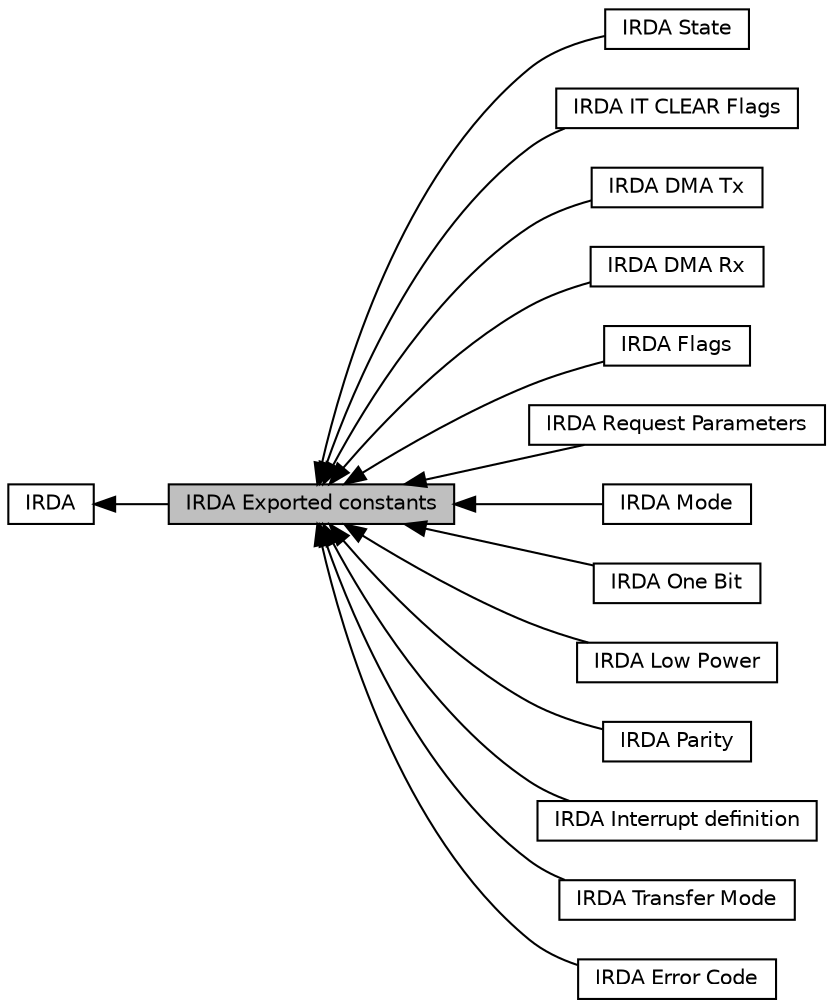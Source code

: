digraph "IRDA Exported constants"
{
  edge [fontname="Helvetica",fontsize="10",labelfontname="Helvetica",labelfontsize="10"];
  node [fontname="Helvetica",fontsize="10",shape=record];
  rankdir=LR;
  Node6 [label="IRDA State",height=0.2,width=0.4,color="black", fillcolor="white", style="filled",URL="$group___i_r_d_a___state.html"];
  Node13 [label="IRDA IT CLEAR Flags",height=0.2,width=0.4,color="black", fillcolor="white", style="filled",URL="$group___i_r_d_a___i_t___c_l_e_a_r___flags.html"];
  Node9 [label="IRDA DMA Tx",height=0.2,width=0.4,color="black", fillcolor="white", style="filled",URL="$group___i_r_d_a___d_m_a___tx.html"];
  Node10 [label="IRDA DMA Rx",height=0.2,width=0.4,color="black", fillcolor="white", style="filled",URL="$group___i_r_d_a___d_m_a___rx.html"];
  Node11 [label="IRDA Flags",height=0.2,width=0.4,color="black", fillcolor="white", style="filled",URL="$group___i_r_d_a___flags.html",tooltip="   Elements values convention: 0xXXXX  "];
  Node1 [label="IRDA",height=0.2,width=0.4,color="black", fillcolor="white", style="filled",URL="$group___i_r_d_a.html",tooltip="HAL IRDA module driver. "];
  Node14 [label="IRDA Request Parameters",height=0.2,width=0.4,color="black", fillcolor="white", style="filled",URL="$group___i_r_d_a___request___parameters.html"];
  Node7 [label="IRDA Mode",height=0.2,width=0.4,color="black", fillcolor="white", style="filled",URL="$group___i_r_d_a___mode.html"];
  Node0 [label="IRDA Exported constants",height=0.2,width=0.4,color="black", fillcolor="grey75", style="filled", fontcolor="black"];
  Node8 [label="IRDA One Bit",height=0.2,width=0.4,color="black", fillcolor="white", style="filled",URL="$group___i_r_d_a___one___bit.html"];
  Node5 [label="IRDA Low Power",height=0.2,width=0.4,color="black", fillcolor="white", style="filled",URL="$group___i_r_d_a___low___power.html"];
  Node3 [label="IRDA Parity",height=0.2,width=0.4,color="black", fillcolor="white", style="filled",URL="$group___i_r_d_a___parity.html"];
  Node12 [label="IRDA Interrupt definition",height=0.2,width=0.4,color="black", fillcolor="white", style="filled",URL="$group___i_r_d_a___interrupt__definition.html",tooltip="   Elements values convention: 0000ZZZZ0XXYYYYYb  "];
  Node4 [label="IRDA Transfer Mode",height=0.2,width=0.4,color="black", fillcolor="white", style="filled",URL="$group___i_r_d_a___transfer___mode.html"];
  Node2 [label="IRDA Error Code",height=0.2,width=0.4,color="black", fillcolor="white", style="filled",URL="$group___i_r_d_a___error___code.html",tooltip="IRDA Error Code. "];
  Node1->Node0 [shape=plaintext, dir="back", style="solid"];
  Node0->Node2 [shape=plaintext, dir="back", style="solid"];
  Node0->Node3 [shape=plaintext, dir="back", style="solid"];
  Node0->Node4 [shape=plaintext, dir="back", style="solid"];
  Node0->Node5 [shape=plaintext, dir="back", style="solid"];
  Node0->Node6 [shape=plaintext, dir="back", style="solid"];
  Node0->Node7 [shape=plaintext, dir="back", style="solid"];
  Node0->Node8 [shape=plaintext, dir="back", style="solid"];
  Node0->Node9 [shape=plaintext, dir="back", style="solid"];
  Node0->Node10 [shape=plaintext, dir="back", style="solid"];
  Node0->Node11 [shape=plaintext, dir="back", style="solid"];
  Node0->Node12 [shape=plaintext, dir="back", style="solid"];
  Node0->Node13 [shape=plaintext, dir="back", style="solid"];
  Node0->Node14 [shape=plaintext, dir="back", style="solid"];
}

